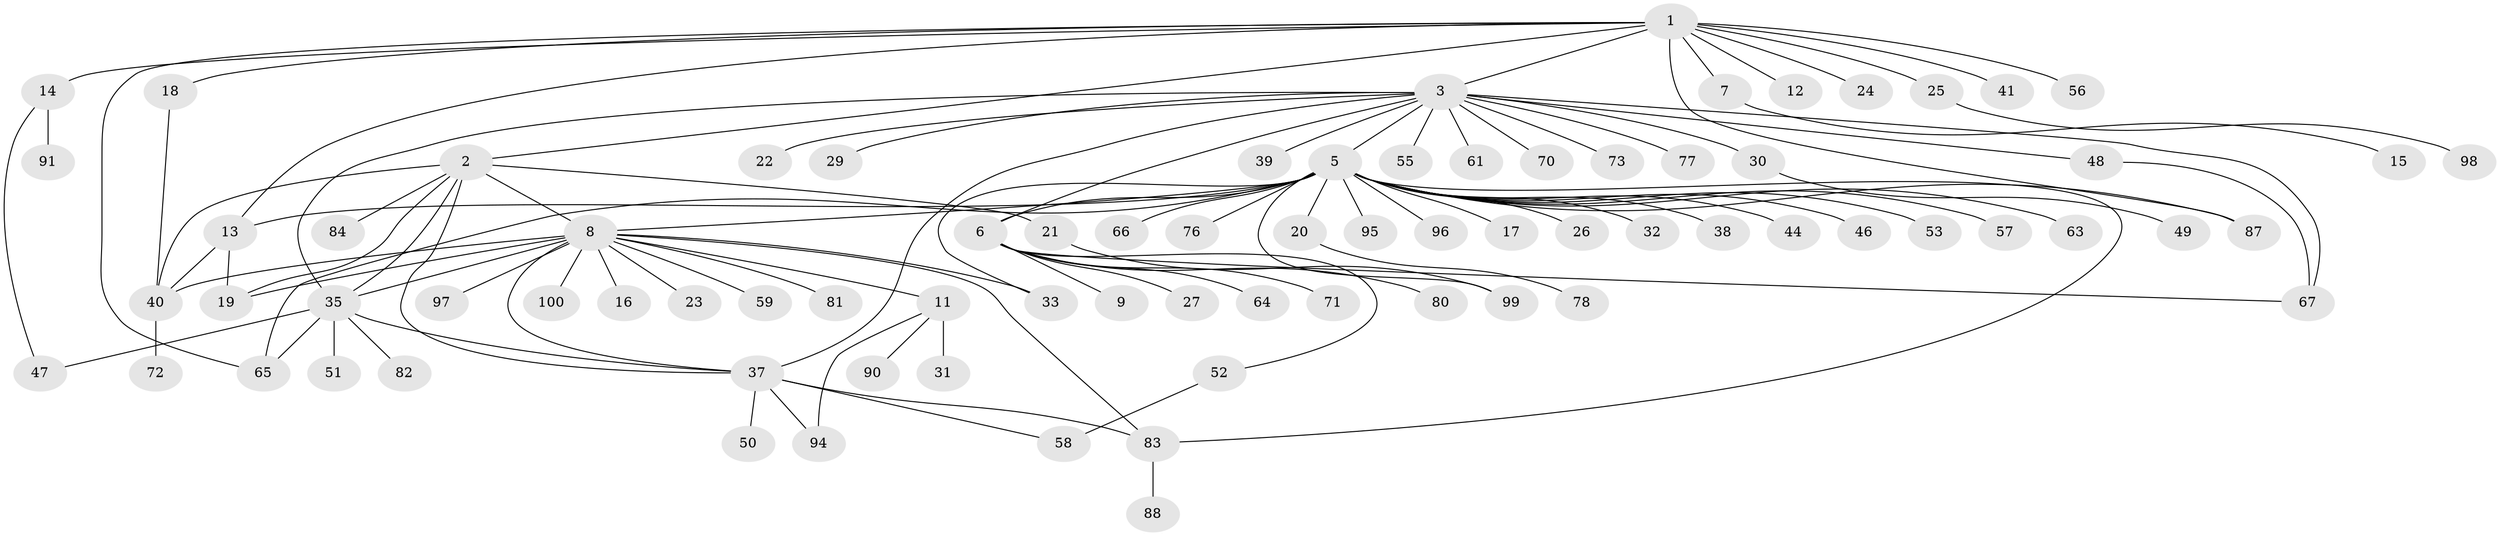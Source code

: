 // original degree distribution, {4: 0.06, 8: 0.01, 16: 0.02, 11: 0.01, 13: 0.01, 9: 0.01, 2: 0.2, 1: 0.58, 15: 0.01, 5: 0.06, 3: 0.01, 6: 0.01, 7: 0.01}
// Generated by graph-tools (version 1.1) at 2025/38/02/21/25 10:38:53]
// undirected, 79 vertices, 103 edges
graph export_dot {
graph [start="1"]
  node [color=gray90,style=filled];
  1 [super="+4"];
  2 [super="+42"];
  3 [super="+45"];
  5 [super="+10"];
  6 [super="+34"];
  7;
  8 [super="+62"];
  9;
  11 [super="+54"];
  12;
  13 [super="+28"];
  14 [super="+43"];
  15;
  16;
  17;
  18;
  19 [super="+60"];
  20 [super="+89"];
  21;
  22 [super="+69"];
  23;
  24;
  25;
  26;
  27;
  29;
  30;
  31;
  32;
  33 [super="+75"];
  35 [super="+36"];
  37 [super="+68"];
  38;
  39;
  40 [super="+79"];
  41;
  44;
  46;
  47;
  48;
  49 [super="+93"];
  50;
  51;
  52;
  53;
  55;
  56;
  57;
  58;
  59;
  61;
  63;
  64;
  65 [super="+92"];
  66;
  67 [super="+74"];
  70;
  71;
  72;
  73;
  76;
  77;
  78;
  80;
  81;
  82 [super="+86"];
  83 [super="+85"];
  84;
  87;
  88;
  90;
  91;
  94;
  95;
  96;
  97;
  98;
  99;
  100;
  1 -- 2;
  1 -- 3;
  1 -- 87;
  1 -- 65;
  1 -- 7;
  1 -- 41;
  1 -- 12;
  1 -- 13;
  1 -- 14;
  1 -- 18;
  1 -- 24;
  1 -- 25;
  1 -- 56;
  2 -- 8;
  2 -- 19;
  2 -- 21;
  2 -- 84;
  2 -- 40;
  2 -- 35;
  2 -- 37;
  3 -- 5;
  3 -- 6;
  3 -- 22;
  3 -- 29;
  3 -- 30;
  3 -- 35;
  3 -- 37;
  3 -- 39;
  3 -- 55;
  3 -- 61;
  3 -- 67;
  3 -- 70;
  3 -- 73;
  3 -- 77;
  3 -- 48;
  5 -- 13;
  5 -- 32;
  5 -- 33 [weight=2];
  5 -- 46;
  5 -- 53;
  5 -- 57;
  5 -- 63;
  5 -- 65;
  5 -- 66;
  5 -- 83 [weight=2];
  5 -- 87;
  5 -- 96;
  5 -- 99;
  5 -- 6;
  5 -- 38;
  5 -- 8;
  5 -- 44;
  5 -- 76;
  5 -- 17;
  5 -- 20;
  5 -- 26;
  5 -- 95;
  6 -- 9;
  6 -- 27;
  6 -- 64;
  6 -- 67;
  6 -- 71;
  6 -- 80;
  6 -- 52;
  7 -- 15;
  8 -- 11;
  8 -- 16;
  8 -- 19;
  8 -- 23;
  8 -- 33;
  8 -- 35 [weight=2];
  8 -- 37;
  8 -- 59;
  8 -- 83;
  8 -- 97;
  8 -- 100;
  8 -- 40;
  8 -- 81;
  11 -- 31;
  11 -- 90;
  11 -- 94;
  13 -- 19;
  13 -- 40;
  14 -- 47;
  14 -- 91;
  18 -- 40;
  20 -- 78;
  21 -- 99;
  25 -- 98;
  30 -- 49;
  35 -- 47;
  35 -- 65;
  35 -- 82;
  35 -- 51;
  35 -- 37;
  37 -- 50;
  37 -- 58;
  37 -- 83;
  37 -- 94;
  40 -- 72;
  48 -- 67;
  52 -- 58;
  83 -- 88;
}
